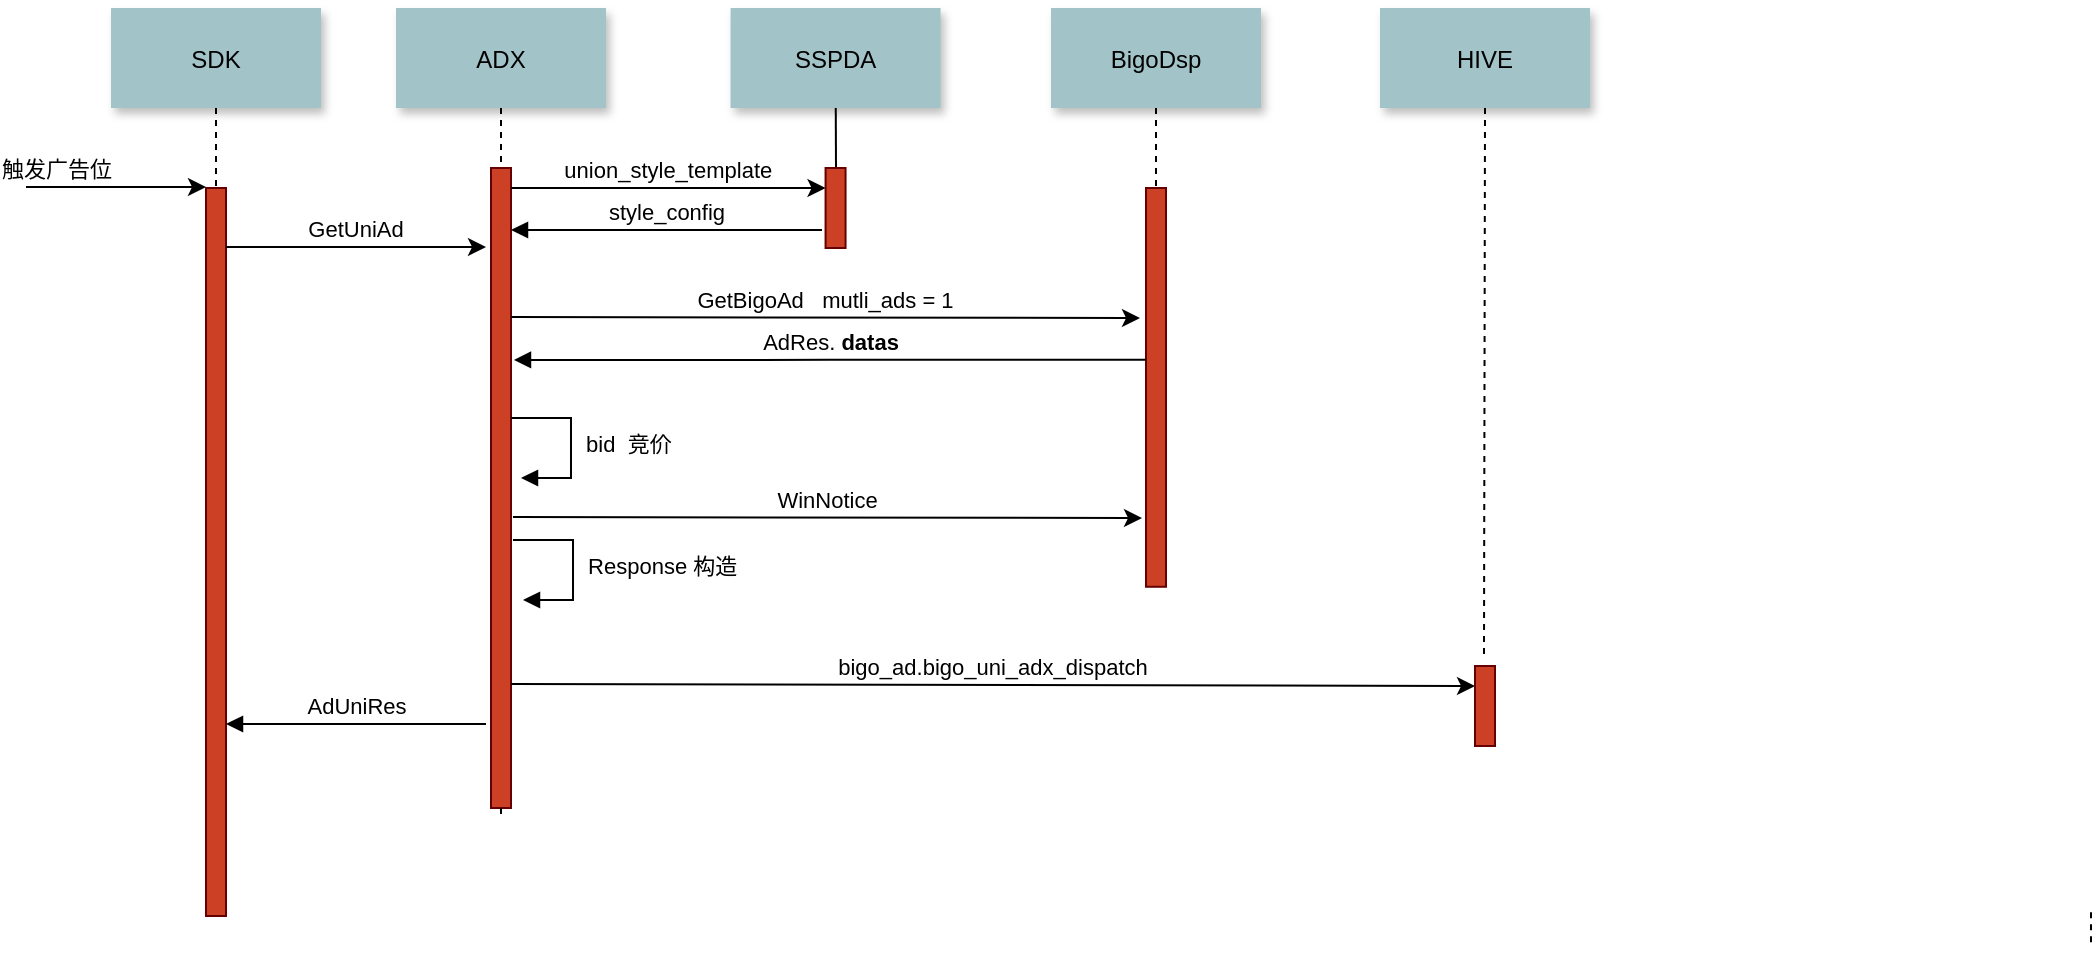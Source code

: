 <mxfile version="21.6.3" type="github">
  <diagram name="Page-1" id="9361dd3d-8414-5efd-6122-117bd74ce7a7">
    <mxGraphModel dx="1434" dy="768" grid="0" gridSize="10" guides="1" tooltips="1" connect="1" arrows="1" fold="1" page="0" pageScale="1.5" pageWidth="826" pageHeight="1169" background="none" math="0" shadow="0">
      <root>
        <mxCell id="0" />
        <mxCell id="1" parent="0" />
        <mxCell id="2" value="" style="fillColor=#CC4125;strokeColor=#660000" parent="1" vertex="1">
          <mxGeometry x="200" y="150" width="10" height="364" as="geometry" />
        </mxCell>
        <mxCell id="3" value="触发广告位" style="edgeStyle=none;verticalLabelPosition=top;verticalAlign=bottom;labelPosition=left;align=right" parent="1" edge="1">
          <mxGeometry x="110" y="49.5" width="100" height="100" as="geometry">
            <mxPoint x="110" y="149.5" as="sourcePoint" />
            <mxPoint x="200" y="149.5" as="targetPoint" />
          </mxGeometry>
        </mxCell>
        <mxCell id="4" value="SDK" style="shadow=1;fillColor=#A2C4C9;strokeColor=none" parent="1" vertex="1">
          <mxGeometry x="152.5" y="60" width="105" height="50" as="geometry" />
        </mxCell>
        <mxCell id="6" value="" style="fillColor=#CC4125;strokeColor=#660000" parent="1" vertex="1">
          <mxGeometry x="342.5" y="140" width="10" height="320" as="geometry" />
        </mxCell>
        <mxCell id="7" value="ADX" style="shadow=1;fillColor=#A2C4C9;strokeColor=none" parent="1" vertex="1">
          <mxGeometry x="295" y="60" width="105" height="50" as="geometry" />
        </mxCell>
        <mxCell id="8" value="" style="edgeStyle=none;endArrow=none;dashed=1" parent="1" source="7" target="6" edge="1">
          <mxGeometry x="272.335" y="165" width="100" height="100" as="geometry">
            <mxPoint x="347.259" y="110" as="sourcePoint" />
            <mxPoint x="347.576" y="165" as="targetPoint" />
          </mxGeometry>
        </mxCell>
        <mxCell id="9" value="GetUniAd" style="edgeStyle=none;verticalLabelPosition=top;verticalAlign=bottom" parent="1" edge="1">
          <mxGeometry x="220" y="92" width="100" height="100" as="geometry">
            <mxPoint x="210" y="179.5" as="sourcePoint" />
            <mxPoint x="340" y="179.5" as="targetPoint" />
          </mxGeometry>
        </mxCell>
        <mxCell id="15" value="SSPDA" style="shadow=1;fillColor=#A2C4C9;strokeColor=none" parent="1" vertex="1">
          <mxGeometry x="462.284" y="60.0" width="105" height="50" as="geometry" />
        </mxCell>
        <mxCell id="16" value="" style="edgeStyle=none;endArrow=none" parent="1" source="15" edge="1">
          <mxGeometry x="437.043" y="270" width="100" height="100" as="geometry">
            <mxPoint x="514.543" y="220.0" as="sourcePoint" />
            <mxPoint x="515" y="140" as="targetPoint" />
          </mxGeometry>
        </mxCell>
        <mxCell id="17" value="" style="fillColor=#CC4125;strokeColor=#660000" parent="1" vertex="1">
          <mxGeometry x="509.78" y="140" width="10" height="40" as="geometry" />
        </mxCell>
        <mxCell id="19" value="union_style_template" style="edgeStyle=elbowEdgeStyle;elbow=vertical;verticalLabelPosition=top;verticalAlign=bottom" parent="1" source="6" target="17" edge="1">
          <mxGeometry width="100" height="100" as="geometry">
            <mxPoint x="350" y="390" as="sourcePoint" />
            <mxPoint x="450" y="290" as="targetPoint" />
            <Array as="points">
              <mxPoint x="440" y="150" />
            </Array>
            <mxPoint as="offset" />
          </mxGeometry>
        </mxCell>
        <mxCell id="21" value="" style="fillColor=#CC4125;strokeColor=#660000" parent="1" vertex="1">
          <mxGeometry x="670" y="150" width="10" height="199.39" as="geometry" />
        </mxCell>
        <mxCell id="22" value="BigoDsp" style="shadow=1;fillColor=#A2C4C9;strokeColor=none" parent="1" vertex="1">
          <mxGeometry x="622.5" y="60" width="105" height="50" as="geometry" />
        </mxCell>
        <mxCell id="23" value="" style="edgeStyle=none;endArrow=none;dashed=1" parent="1" source="22" target="21" edge="1">
          <mxGeometry x="614.488" y="175.0" width="100" height="100" as="geometry">
            <mxPoint x="674.653" y="110" as="sourcePoint" />
            <mxPoint x="674.653" y="260" as="targetPoint" />
          </mxGeometry>
        </mxCell>
        <mxCell id="33" value="" style="edgeStyle=elbowEdgeStyle;elbow=horizontal;endArrow=none;dashed=1" parent="1" source="4" target="2" edge="1">
          <mxGeometry x="230.0" y="310" width="100" height="100" as="geometry">
            <mxPoint x="230.0" y="410" as="sourcePoint" />
            <mxPoint x="330" y="310" as="targetPoint" />
          </mxGeometry>
        </mxCell>
        <mxCell id="52" value="" style="edgeStyle=none;endArrow=none;dashed=1" parent="1" source="6" edge="1">
          <mxGeometry x="376.571" y="339.697" width="100" height="100" as="geometry">
            <mxPoint x="451.736" y="284.697" as="sourcePoint" />
            <mxPoint x="347.5" y="464.167" as="targetPoint" />
          </mxGeometry>
        </mxCell>
        <mxCell id="56" value="" style="edgeStyle=none;endArrow=none;dashed=1" parent="1" edge="1">
          <mxGeometry x="1204.071" y="380.087" width="100" height="100" as="geometry">
            <mxPoint x="1142.5" y="512.083" as="sourcePoint" />
            <mxPoint x="1142.5" y="530" as="targetPoint" />
          </mxGeometry>
        </mxCell>
        <mxCell id="7OJpoJK1-XusjQawDuEM-90" value="GetBigoAd   mutli_ads = 1" style="edgeStyle=none;verticalLabelPosition=top;verticalAlign=bottom;entryX=-0.3;entryY=0.326;entryDx=0;entryDy=0;entryPerimeter=0;" edge="1" parent="1" target="21">
          <mxGeometry x="220" y="92" width="100" height="100" as="geometry">
            <mxPoint x="352.5" y="214.5" as="sourcePoint" />
            <mxPoint x="482.5" y="214.5" as="targetPoint" />
          </mxGeometry>
        </mxCell>
        <mxCell id="7OJpoJK1-XusjQawDuEM-94" value="&amp;nbsp;bid&amp;nbsp; 竞价" style="html=1;align=left;spacingLeft=2;endArrow=block;rounded=0;edgeStyle=orthogonalEdgeStyle;curved=0;rounded=0;" edge="1" parent="1">
          <mxGeometry relative="1" as="geometry">
            <mxPoint x="352.5" y="265" as="sourcePoint" />
            <Array as="points">
              <mxPoint x="382.5" y="295" />
            </Array>
            <mxPoint x="357.5" y="295" as="targetPoint" />
          </mxGeometry>
        </mxCell>
        <mxCell id="7OJpoJK1-XusjQawDuEM-95" value="&amp;nbsp;Response 构造" style="html=1;align=left;spacingLeft=2;endArrow=block;rounded=0;edgeStyle=orthogonalEdgeStyle;curved=0;rounded=0;" edge="1" parent="1">
          <mxGeometry relative="1" as="geometry">
            <mxPoint x="353.5" y="326" as="sourcePoint" />
            <Array as="points">
              <mxPoint x="383.5" y="356" />
            </Array>
            <mxPoint x="358.5" y="356" as="targetPoint" />
          </mxGeometry>
        </mxCell>
        <mxCell id="7OJpoJK1-XusjQawDuEM-98" value="AdUniRes" style="html=1;verticalAlign=bottom;endArrow=block;edgeStyle=elbowEdgeStyle;elbow=vertical;curved=0;rounded=0;" edge="1" parent="1">
          <mxGeometry width="80" relative="1" as="geometry">
            <mxPoint x="340" y="418" as="sourcePoint" />
            <mxPoint x="210" y="418" as="targetPoint" />
          </mxGeometry>
        </mxCell>
        <mxCell id="7OJpoJK1-XusjQawDuEM-100" value="WinNotice" style="edgeStyle=none;verticalLabelPosition=top;verticalAlign=bottom;entryX=-0.3;entryY=0.326;entryDx=0;entryDy=0;entryPerimeter=0;" edge="1" parent="1">
          <mxGeometry x="220" y="92" width="100" height="100" as="geometry">
            <mxPoint x="353.5" y="314.5" as="sourcePoint" />
            <mxPoint x="668" y="315" as="targetPoint" />
          </mxGeometry>
        </mxCell>
        <mxCell id="7OJpoJK1-XusjQawDuEM-102" value="AdRes.&amp;nbsp;&lt;b style=&quot;border-color: var(--border-color);&quot;&gt;datas&lt;/b&gt;" style="html=1;verticalAlign=bottom;endArrow=block;edgeStyle=elbowEdgeStyle;elbow=horizontal;curved=0;rounded=0;exitX=0;exitY=0.431;exitDx=0;exitDy=0;exitPerimeter=0;" edge="1" parent="1" source="21">
          <mxGeometry width="80" relative="1" as="geometry">
            <mxPoint x="497" y="238" as="sourcePoint" />
            <mxPoint x="354" y="236" as="targetPoint" />
          </mxGeometry>
        </mxCell>
        <mxCell id="7OJpoJK1-XusjQawDuEM-105" value="style_config" style="html=1;verticalAlign=bottom;endArrow=block;edgeStyle=elbowEdgeStyle;elbow=vertical;curved=0;rounded=0;" edge="1" parent="1">
          <mxGeometry width="80" relative="1" as="geometry">
            <mxPoint x="508" y="171" as="sourcePoint" />
            <mxPoint x="352.5" y="171" as="targetPoint" />
          </mxGeometry>
        </mxCell>
        <mxCell id="7OJpoJK1-XusjQawDuEM-106" value="bigo_ad.bigo_uni_adx_dispatch" style="edgeStyle=none;verticalLabelPosition=top;verticalAlign=bottom;entryX=0;entryY=0.25;entryDx=0;entryDy=0;" edge="1" parent="1" target="7OJpoJK1-XusjQawDuEM-109">
          <mxGeometry x="220" y="92" width="100" height="100" as="geometry">
            <mxPoint x="352.5" y="398" as="sourcePoint" />
            <mxPoint x="667" y="398.5" as="targetPoint" />
          </mxGeometry>
        </mxCell>
        <mxCell id="7OJpoJK1-XusjQawDuEM-107" value="HIVE" style="shadow=1;fillColor=#A2C4C9;strokeColor=none" vertex="1" parent="1">
          <mxGeometry x="787" y="60" width="105" height="50" as="geometry" />
        </mxCell>
        <mxCell id="7OJpoJK1-XusjQawDuEM-109" value="" style="fillColor=#CC4125;strokeColor=#660000" vertex="1" parent="1">
          <mxGeometry x="834.5" y="389" width="10" height="40" as="geometry" />
        </mxCell>
        <mxCell id="7OJpoJK1-XusjQawDuEM-110" value="" style="edgeStyle=none;endArrow=none;dashed=1;exitX=0.5;exitY=1;exitDx=0;exitDy=0;" edge="1" parent="1" source="7OJpoJK1-XusjQawDuEM-107">
          <mxGeometry x="614.488" y="175.0" width="100" height="100" as="geometry">
            <mxPoint x="839" y="343" as="sourcePoint" />
            <mxPoint x="839" y="383" as="targetPoint" />
          </mxGeometry>
        </mxCell>
      </root>
    </mxGraphModel>
  </diagram>
</mxfile>
